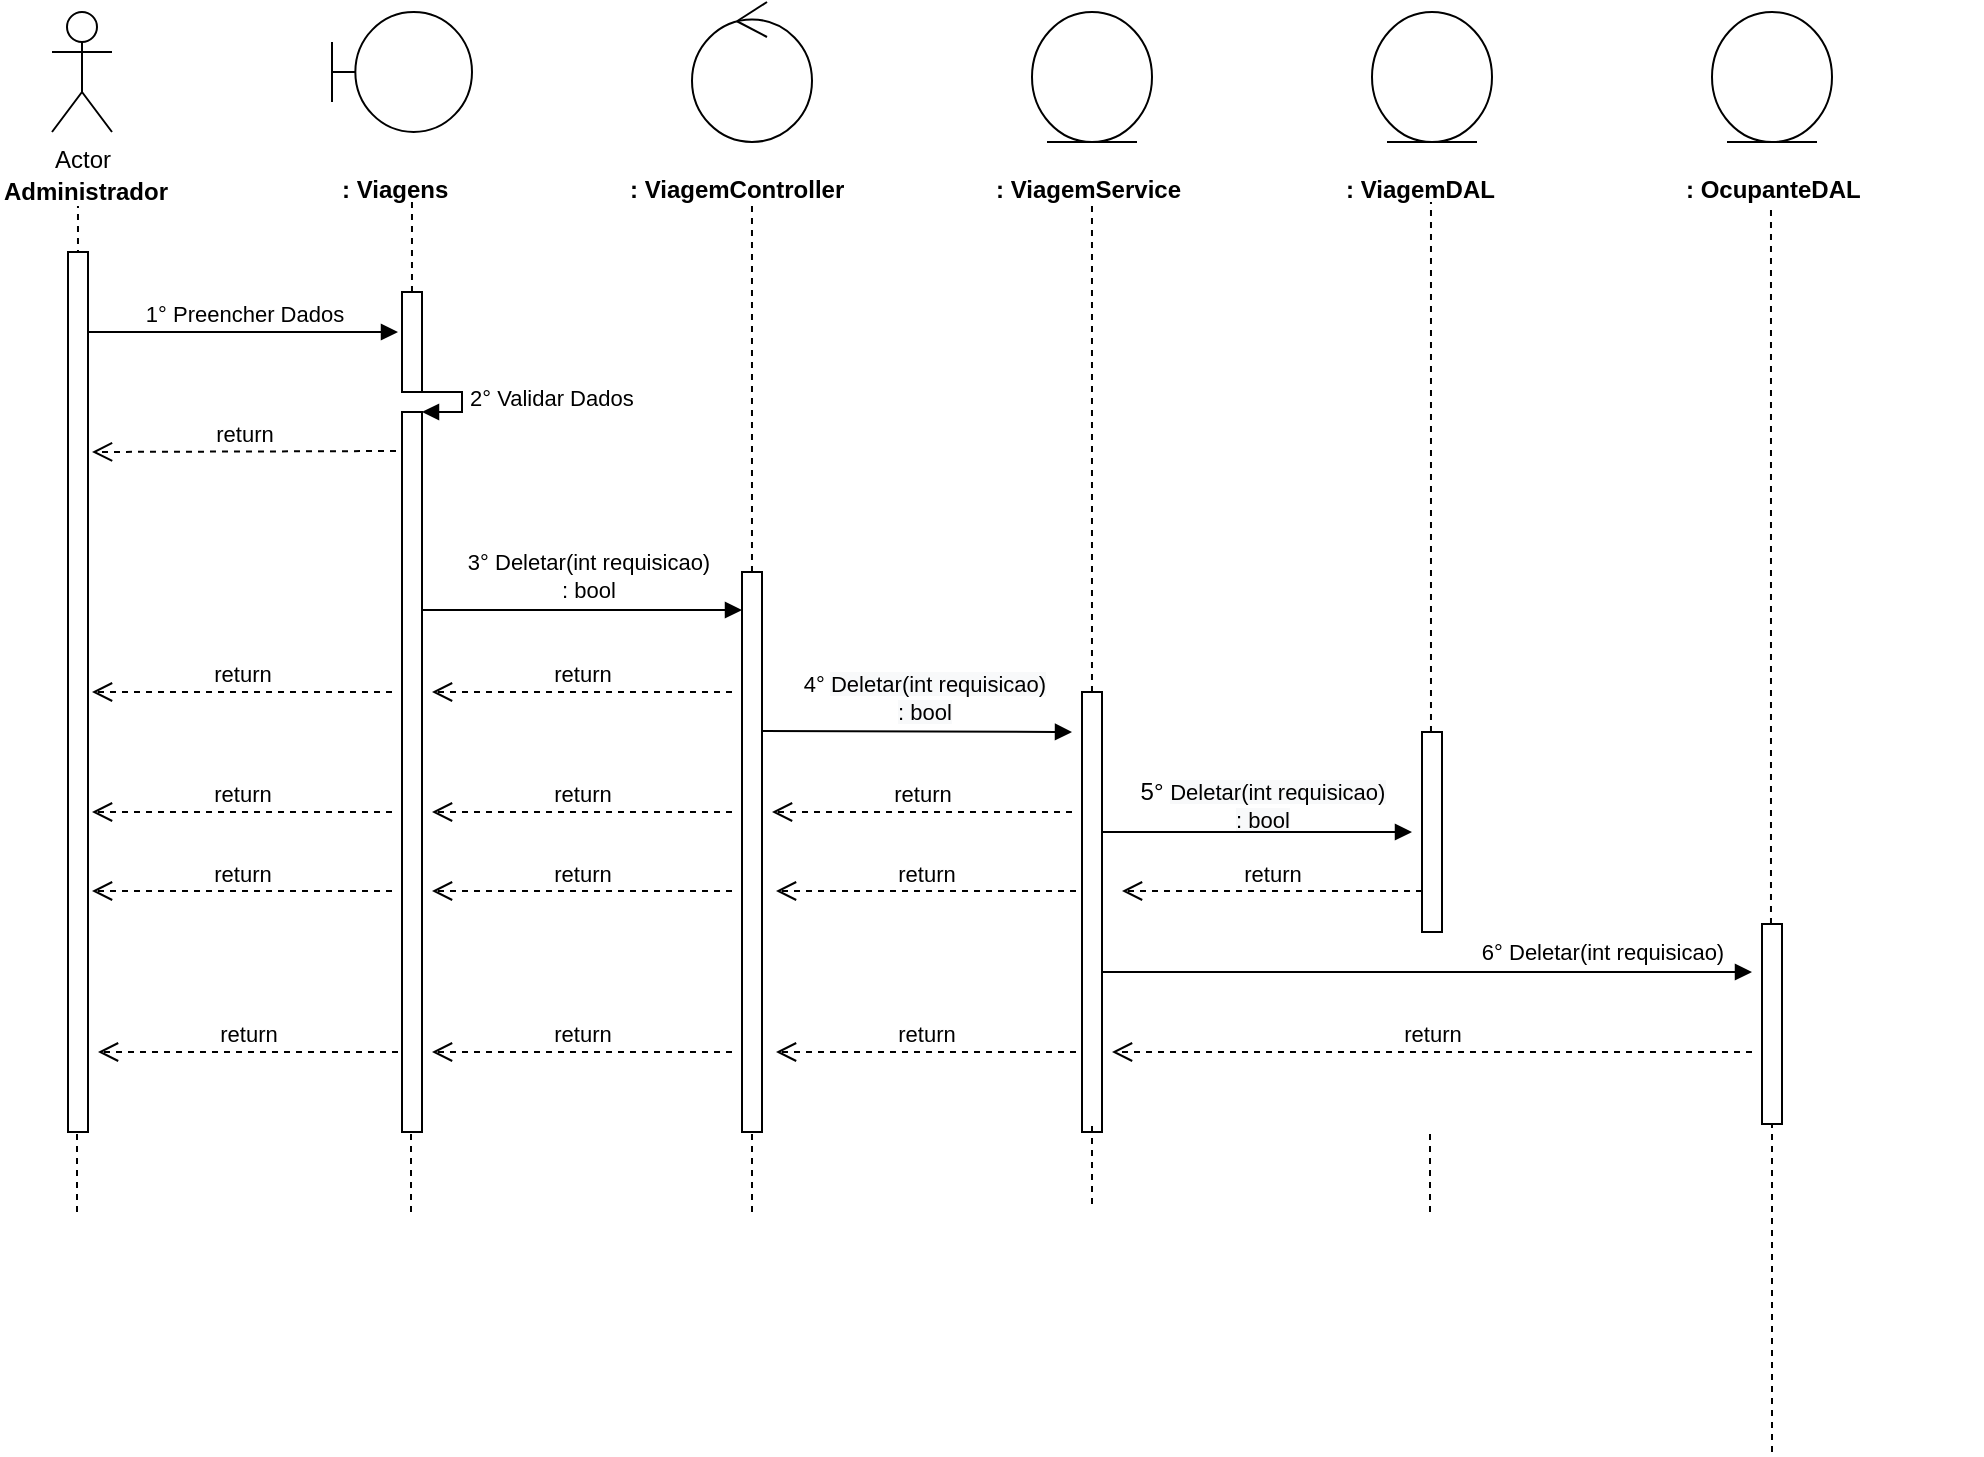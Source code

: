 <mxfile type="device" version="12.2.9" pages="1"><diagram id="5PIvMLJFDgbBGWH3Ssnq" name="Page-1"><mxGraphModel dx="1038" dy="599" grid="1" gridSize="10" guides="1" tooltips="1" connect="1" arrows="1" fold="1" page="1" pageScale="1" pageWidth="827" pageHeight="1169" math="0" shadow="0"><root><mxCell id="0"/><mxCell id="1" parent="0"/><mxCell id="0rl8sCd2smoYntP0GRUY-1" value="Actor" parent="1" style="shape=umlActor;verticalLabelPosition=bottom;labelBackgroundColor=#ffffff;verticalAlign=top;html=1;" vertex="1"><mxGeometry as="geometry" x="120" y="40" width="30" height="60"/></mxCell><mxCell id="0rl8sCd2smoYntP0GRUY-3" value="&lt;b&gt;Administrador&lt;/b&gt;" parent="1" style="text;html=1;resizable=0;points=[];autosize=1;align=left;verticalAlign=top;spacingTop=-4;" vertex="1"><mxGeometry as="geometry" x="94" y="120" width="100" height="20"/></mxCell><mxCell id="0rl8sCd2smoYntP0GRUY-4" value="" parent="1" style="endArrow=none;dashed=1;html=1;entryX=0.511;entryY=1.25;entryDx=0;entryDy=0;entryPerimeter=0;" edge="1"><mxGeometry as="geometry" width="50" height="50" relative="1"><mxPoint as="sourcePoint" x="133" y="480"/><mxPoint as="targetPoint" x="132.99" y="137"/></mxGeometry></mxCell><mxCell id="0rl8sCd2smoYntP0GRUY-8" value="" parent="1" style="shape=umlBoundary;whiteSpace=wrap;html=1;" vertex="1"><mxGeometry as="geometry" x="260" y="40" width="70" height="60"/></mxCell><mxCell id="0rl8sCd2smoYntP0GRUY-11" value="&lt;b&gt;: Viagens&lt;/b&gt;" parent="1" style="text;html=1;" vertex="1"><mxGeometry as="geometry" x="263" y="115" width="150" height="30"/></mxCell><mxCell id="0rl8sCd2smoYntP0GRUY-12" value="" parent="1" style="endArrow=none;dashed=1;html=1;entryX=0.511;entryY=1.25;entryDx=0;entryDy=0;entryPerimeter=0;" edge="1" source="0rl8sCd2smoYntP0GRUY-24"><mxGeometry as="geometry" width="50" height="50" relative="1"><mxPoint as="sourcePoint" x="300" y="480"/><mxPoint as="targetPoint" x="299.99" y="135"/></mxGeometry></mxCell><mxCell id="0rl8sCd2smoYntP0GRUY-13" value="" parent="1" style="ellipse;shape=umlControl;whiteSpace=wrap;html=1;" vertex="1"><mxGeometry as="geometry" x="440" y="35" width="60" height="70"/></mxCell><mxCell id="0rl8sCd2smoYntP0GRUY-14" value="&lt;b&gt;: ViagemController&lt;/b&gt;" parent="1" style="text;html=1;" vertex="1"><mxGeometry as="geometry" x="407" y="115" width="150" height="30"/></mxCell><mxCell id="0rl8sCd2smoYntP0GRUY-15" value="" parent="1" style="endArrow=none;dashed=1;html=1;entryX=0.511;entryY=1.25;entryDx=0;entryDy=0;entryPerimeter=0;" edge="1" source="0rl8sCd2smoYntP0GRUY-33"><mxGeometry as="geometry" width="50" height="50" relative="1"><mxPoint as="sourcePoint" x="470" y="480"/><mxPoint as="targetPoint" x="469.99" y="135"/></mxGeometry></mxCell><mxCell id="0rl8sCd2smoYntP0GRUY-16" value="" parent="1" style="ellipse;shape=umlEntity;whiteSpace=wrap;html=1;" vertex="1"><mxGeometry as="geometry" x="610" y="40" width="60" height="65"/></mxCell><mxCell id="0rl8sCd2smoYntP0GRUY-17" value="&lt;b&gt;: ViagemService&lt;/b&gt;" parent="1" style="text;html=1;" vertex="1"><mxGeometry as="geometry" x="590" y="115" width="150" height="30"/></mxCell><mxCell id="0rl8sCd2smoYntP0GRUY-18" value="" parent="1" style="ellipse;shape=umlEntity;whiteSpace=wrap;html=1;" vertex="1"><mxGeometry as="geometry" x="780" y="40" width="60" height="65"/></mxCell><mxCell id="0rl8sCd2smoYntP0GRUY-19" value="&lt;b&gt;: ViagemDAL&lt;/b&gt;" parent="1" style="text;html=1;" vertex="1"><mxGeometry as="geometry" x="765" y="115" width="150" height="30"/></mxCell><mxCell id="0rl8sCd2smoYntP0GRUY-20" value="" parent="1" style="endArrow=none;dashed=1;html=1;entryX=0.511;entryY=1.25;entryDx=0;entryDy=0;entryPerimeter=0;" edge="1" source="0rl8sCd2smoYntP0GRUY-40"><mxGeometry as="geometry" width="50" height="50" relative="1"><mxPoint as="sourcePoint" x="640" y="479"/><mxPoint as="targetPoint" x="639.99" y="134"/></mxGeometry></mxCell><mxCell id="0rl8sCd2smoYntP0GRUY-21" value="" parent="1" style="endArrow=none;dashed=1;html=1;entryX=0.511;entryY=1.25;entryDx=0;entryDy=0;entryPerimeter=0;" edge="1" source="0rl8sCd2smoYntP0GRUY-45"><mxGeometry as="geometry" width="50" height="50" relative="1"><mxPoint as="sourcePoint" x="809.5" y="480"/><mxPoint as="targetPoint" x="809.49" y="135"/></mxGeometry></mxCell><mxCell id="0rl8sCd2smoYntP0GRUY-22" value="1° Preencher Dados" parent="1" style="html=1;verticalAlign=bottom;endArrow=block;" edge="1" source="0rl8sCd2smoYntP0GRUY-37"><mxGeometry as="geometry" width="80" relative="1"><mxPoint as="sourcePoint" x="133" y="200"/><mxPoint as="targetPoint" x="293" y="200"/><mxPoint as="offset"/></mxGeometry></mxCell><mxCell id="0rl8sCd2smoYntP0GRUY-24" value="" parent="1" style="html=1;points=[];perimeter=orthogonalPerimeter;" vertex="1"><mxGeometry as="geometry" x="295" y="180" width="10" height="50"/></mxCell><mxCell id="0rl8sCd2smoYntP0GRUY-25" value="" parent="1" style="endArrow=none;dashed=1;html=1;entryX=0.511;entryY=1.25;entryDx=0;entryDy=0;entryPerimeter=0;" edge="1" source="0rl8sCd2smoYntP0GRUY-26" target="0rl8sCd2smoYntP0GRUY-24"><mxGeometry as="geometry" width="50" height="50" relative="1"><mxPoint as="sourcePoint" x="300" y="480"/><mxPoint as="targetPoint" x="299.99" y="135"/></mxGeometry></mxCell><mxCell id="0rl8sCd2smoYntP0GRUY-27" value="2° Validar Dados" parent="1" style="edgeStyle=orthogonalEdgeStyle;html=1;align=left;spacingLeft=2;endArrow=block;rounded=0;entryX=1;entryY=0;" edge="1" target="0rl8sCd2smoYntP0GRUY-26"><mxGeometry as="geometry" relative="1"><mxPoint as="sourcePoint" x="300" y="230"/><Array as="points"><mxPoint x="325" y="230"/></Array></mxGeometry></mxCell><mxCell id="0rl8sCd2smoYntP0GRUY-26" value="" parent="1" style="html=1;points=[];perimeter=orthogonalPerimeter;" vertex="1"><mxGeometry as="geometry" x="295" y="240" width="10" height="360"/></mxCell><mxCell id="0rl8sCd2smoYntP0GRUY-29" value="return" parent="1" style="html=1;verticalAlign=bottom;endArrow=open;dashed=1;endSize=8;" edge="1"><mxGeometry as="geometry" relative="1"><mxPoint as="sourcePoint" x="292" y="259.5"/><mxPoint as="targetPoint" x="140" y="260"/></mxGeometry></mxCell><mxCell id="0rl8sCd2smoYntP0GRUY-30" value="" parent="1" style="html=1;verticalAlign=bottom;endArrow=block;" edge="1"><mxGeometry as="geometry" width="80" relative="1"><mxPoint as="sourcePoint" x="305" y="339"/><mxPoint as="targetPoint" x="465" y="339"/></mxGeometry></mxCell><mxCell id="0rl8sCd2smoYntP0GRUY-31" value="&lt;div&gt;&lt;/div&gt;&lt;span style=&quot;font-size: 11px&quot;&gt;3° Deletar(int requisicao)&lt;br&gt;: bool&lt;/span&gt;" parent="1" style="text;html=1;resizable=0;points=[];autosize=1;align=center;verticalAlign=top;spacingTop=-4;" vertex="1"><mxGeometry as="geometry" x="318" y="305" width="140" height="30"/></mxCell><mxCell id="0rl8sCd2smoYntP0GRUY-33" value="" parent="1" style="html=1;points=[];perimeter=orthogonalPerimeter;" vertex="1"><mxGeometry as="geometry" x="465" y="320" width="10" height="280"/></mxCell><mxCell id="0rl8sCd2smoYntP0GRUY-35" value="return" parent="1" style="html=1;verticalAlign=bottom;endArrow=open;dashed=1;endSize=8;" edge="1"><mxGeometry as="geometry" relative="1"><mxPoint as="sourcePoint" x="460" y="380"/><mxPoint as="targetPoint" x="310" y="380"/></mxGeometry></mxCell><mxCell id="0rl8sCd2smoYntP0GRUY-36" value="return" parent="1" style="html=1;verticalAlign=bottom;endArrow=open;dashed=1;endSize=8;" edge="1"><mxGeometry as="geometry" relative="1"><mxPoint as="sourcePoint" x="290" y="380"/><mxPoint as="targetPoint" x="140" y="380"/></mxGeometry></mxCell><mxCell id="0rl8sCd2smoYntP0GRUY-37" value="" parent="1" style="html=1;points=[];perimeter=orthogonalPerimeter;" vertex="1"><mxGeometry as="geometry" x="128" y="160" width="10" height="440"/></mxCell><mxCell id="0rl8sCd2smoYntP0GRUY-39" value="" parent="1" style="html=1;verticalAlign=bottom;endArrow=block;" edge="1"><mxGeometry as="geometry" width="80" relative="1"><mxPoint as="sourcePoint" x="475" y="399.5"/><mxPoint as="targetPoint" x="630" y="400"/></mxGeometry></mxCell><mxCell id="0rl8sCd2smoYntP0GRUY-40" value="" parent="1" style="html=1;points=[];perimeter=orthogonalPerimeter;" vertex="1"><mxGeometry as="geometry" x="635" y="380" width="10" height="220"/></mxCell><mxCell id="0rl8sCd2smoYntP0GRUY-42" value="return" parent="1" style="html=1;verticalAlign=bottom;endArrow=open;dashed=1;endSize=8;" edge="1"><mxGeometry as="geometry" relative="1"><mxPoint as="sourcePoint" x="630" y="440"/><mxPoint as="targetPoint" x="480" y="440"/></mxGeometry></mxCell><mxCell id="0rl8sCd2smoYntP0GRUY-43" value="return" parent="1" style="html=1;verticalAlign=bottom;endArrow=open;dashed=1;endSize=8;" edge="1"><mxGeometry as="geometry" relative="1"><mxPoint as="sourcePoint" x="460" y="440"/><mxPoint as="targetPoint" x="310" y="440"/></mxGeometry></mxCell><mxCell id="0rl8sCd2smoYntP0GRUY-44" value="return" parent="1" style="html=1;verticalAlign=bottom;endArrow=open;dashed=1;endSize=8;" edge="1"><mxGeometry as="geometry" relative="1"><mxPoint as="sourcePoint" x="290" y="440"/><mxPoint as="targetPoint" x="140" y="440"/></mxGeometry></mxCell><mxCell id="0rl8sCd2smoYntP0GRUY-45" value="" parent="1" style="html=1;points=[];perimeter=orthogonalPerimeter;" vertex="1"><mxGeometry as="geometry" x="805" y="400" width="10" height="100"/></mxCell><mxCell id="0rl8sCd2smoYntP0GRUY-48" value="&lt;span style=&quot;text-align: left&quot;&gt;5° &lt;span style=&quot;display: inline ; float: none ; background-color: rgb(248 , 249 , 250) ; color: rgb(0 , 0 , 0) ; font-family: &amp;#34;helvetica&amp;#34; ; font-size: 11px ; font-style: normal ; font-variant: normal ; font-weight: 400 ; letter-spacing: normal ; text-align: center ; text-decoration: none ; text-indent: 0px ; text-transform: none ; white-space: nowrap ; word-spacing: 0px&quot;&gt;Deletar(int requisicao)&lt;/span&gt;&lt;br style=&quot;color: rgb(0 , 0 , 0) ; font-family: &amp;#34;helvetica&amp;#34; ; font-size: 11px ; font-style: normal ; font-variant: normal ; font-weight: 400 ; letter-spacing: normal ; text-align: center ; text-decoration: none ; text-indent: 0px ; text-transform: none ; white-space: nowrap ; word-spacing: 0px&quot;&gt;&lt;span style=&quot;display: inline ; float: none ; background-color: rgb(248 , 249 , 250) ; color: rgb(0 , 0 , 0) ; font-family: &amp;#34;helvetica&amp;#34; ; font-size: 11px ; font-style: normal ; font-variant: normal ; font-weight: 400 ; letter-spacing: normal ; text-align: center ; text-decoration: none ; text-indent: 0px ; text-transform: none ; white-space: nowrap ; word-spacing: 0px&quot;&gt;: bool&lt;/span&gt;&lt;/span&gt;" parent="1" style="text;html=1;resizable=0;points=[];autosize=1;align=center;verticalAlign=top;spacingTop=-4;" vertex="1"><mxGeometry as="geometry" x="655" y="420" width="140" height="30"/></mxCell><mxCell id="0rl8sCd2smoYntP0GRUY-49" value="" parent="1" style="html=1;verticalAlign=bottom;endArrow=block;" edge="1"><mxGeometry as="geometry" width="80" relative="1"><mxPoint as="sourcePoint" x="645" y="450"/><mxPoint as="targetPoint" x="800" y="450"/></mxGeometry></mxCell><mxCell id="0rl8sCd2smoYntP0GRUY-50" value="return" parent="1" style="html=1;verticalAlign=bottom;endArrow=open;dashed=1;endSize=8;" edge="1"><mxGeometry as="geometry" relative="1"><mxPoint as="sourcePoint" x="805" y="479.5"/><mxPoint as="targetPoint" x="655" y="479.5"/></mxGeometry></mxCell><mxCell id="0rl8sCd2smoYntP0GRUY-51" value="return" parent="1" style="html=1;verticalAlign=bottom;endArrow=open;dashed=1;endSize=8;" edge="1"><mxGeometry as="geometry" relative="1"><mxPoint as="sourcePoint" x="632" y="479.5"/><mxPoint as="targetPoint" x="482" y="479.5"/></mxGeometry></mxCell><mxCell id="0rl8sCd2smoYntP0GRUY-52" value="return" parent="1" style="html=1;verticalAlign=bottom;endArrow=open;dashed=1;endSize=8;" edge="1"><mxGeometry as="geometry" relative="1"><mxPoint as="sourcePoint" x="460" y="479.5"/><mxPoint as="targetPoint" x="310" y="479.5"/></mxGeometry></mxCell><mxCell id="0rl8sCd2smoYntP0GRUY-53" value="return" parent="1" style="html=1;verticalAlign=bottom;endArrow=open;dashed=1;endSize=8;" edge="1"><mxGeometry as="geometry" relative="1"><mxPoint as="sourcePoint" x="290" y="479.5"/><mxPoint as="targetPoint" x="140" y="479.5"/></mxGeometry></mxCell><mxCell id="0rl8sCd2smoYntP0GRUY-57" value="return" parent="1" style="html=1;verticalAlign=bottom;endArrow=open;dashed=1;endSize=8;" edge="1"><mxGeometry as="geometry" relative="1"><mxPoint as="sourcePoint" x="632" y="560"/><mxPoint as="targetPoint" x="482" y="560"/></mxGeometry></mxCell><mxCell id="0rl8sCd2smoYntP0GRUY-58" value="return" parent="1" style="html=1;verticalAlign=bottom;endArrow=open;dashed=1;endSize=8;" edge="1"><mxGeometry as="geometry" relative="1"><mxPoint as="sourcePoint" x="460" y="560"/><mxPoint as="targetPoint" x="310" y="560"/></mxGeometry></mxCell><mxCell id="0rl8sCd2smoYntP0GRUY-59" value="return" parent="1" style="html=1;verticalAlign=bottom;endArrow=open;dashed=1;endSize=8;" edge="1"><mxGeometry as="geometry" relative="1"><mxPoint as="sourcePoint" x="293" y="560"/><mxPoint as="targetPoint" x="143" y="560"/></mxGeometry></mxCell><mxCell id="0rl8sCd2smoYntP0GRUY-60" value="" parent="1" style="endArrow=none;dashed=1;html=1;" edge="1"><mxGeometry as="geometry" width="50" height="50" relative="1"><mxPoint as="sourcePoint" x="132.5" y="640"/><mxPoint as="targetPoint" x="132.5" y="600"/></mxGeometry></mxCell><mxCell id="0rl8sCd2smoYntP0GRUY-61" value="" parent="1" style="endArrow=none;dashed=1;html=1;" edge="1"><mxGeometry as="geometry" width="50" height="50" relative="1"><mxPoint as="sourcePoint" x="299.5" y="640"/><mxPoint as="targetPoint" x="299.5" y="600"/></mxGeometry></mxCell><mxCell id="0rl8sCd2smoYntP0GRUY-62" value="" parent="1" style="endArrow=none;dashed=1;html=1;" edge="1"><mxGeometry as="geometry" width="50" height="50" relative="1"><mxPoint as="sourcePoint" x="470" y="640"/><mxPoint as="targetPoint" x="470" y="600"/></mxGeometry></mxCell><mxCell id="0rl8sCd2smoYntP0GRUY-63" value="" parent="1" style="endArrow=none;dashed=1;html=1;" edge="1"><mxGeometry as="geometry" width="50" height="50" relative="1"><mxPoint as="sourcePoint" x="640" y="636"/><mxPoint as="targetPoint" x="640" y="596"/></mxGeometry></mxCell><mxCell id="0rl8sCd2smoYntP0GRUY-64" value="" parent="1" style="endArrow=none;dashed=1;html=1;" edge="1"><mxGeometry as="geometry" width="50" height="50" relative="1"><mxPoint as="sourcePoint" x="809" y="640"/><mxPoint as="targetPoint" x="809" y="600"/></mxGeometry></mxCell><mxCell id="72MRdmhC9TSm1KXuZgnh-1" value="&lt;div&gt;&lt;/div&gt;&lt;span style=&quot;font-size: 11px&quot;&gt;4° &lt;span style=&quot;display: inline ; float: none ; background-color: rgb(248 , 249 , 250) ; color: rgb(0 , 0 , 0) ; font-family: &amp;#34;helvetica&amp;#34; ; font-size: 11px ; font-style: normal ; font-variant: normal ; font-weight: 400 ; letter-spacing: normal ; text-align: center ; text-decoration: none ; text-indent: 0px ; text-transform: none ; white-space: nowrap ; word-spacing: 0px&quot;&gt;Deletar(int requisicao)&lt;/span&gt;&lt;br style=&quot;color: rgb(0 , 0 , 0) ; font-family: &amp;#34;helvetica&amp;#34; ; font-size: 11px ; font-style: normal ; font-variant: normal ; font-weight: 400 ; letter-spacing: normal ; text-align: center ; text-decoration: none ; text-indent: 0px ; text-transform: none ; white-space: nowrap ; word-spacing: 0px&quot;&gt;&lt;span style=&quot;display: inline ; float: none ; background-color: rgb(248 , 249 , 250) ; color: rgb(0 , 0 , 0) ; font-family: &amp;#34;helvetica&amp;#34; ; font-size: 11px ; font-style: normal ; font-variant: normal ; font-weight: 400 ; letter-spacing: normal ; text-align: center ; text-decoration: none ; text-indent: 0px ; text-transform: none ; white-space: nowrap ; word-spacing: 0px&quot;&gt;: bool&lt;/span&gt;&lt;/span&gt;" parent="1" style="text;html=1;resizable=0;points=[];autosize=1;align=center;verticalAlign=top;spacingTop=-4;" vertex="1"><mxGeometry as="geometry" x="486" y="366" width="140" height="30"/></mxCell><mxCell id="72MRdmhC9TSm1KXuZgnh-6" value="&lt;div&gt;&lt;/div&gt;&lt;span style=&quot;font-size: 11px&quot;&gt;6° Deletar(int requisicao)&lt;br&gt;&lt;/span&gt;" parent="1" style="text;html=1;resizable=0;points=[];autosize=1;align=center;verticalAlign=top;spacingTop=-4;" vertex="1"><mxGeometry as="geometry" x="825" y="500" width="140" height="20"/></mxCell><mxCell id="72MRdmhC9TSm1KXuZgnh-7" value="" parent="1" style="ellipse;shape=umlEntity;whiteSpace=wrap;html=1;" vertex="1"><mxGeometry as="geometry" x="950" y="40" width="60" height="65"/></mxCell><mxCell id="72MRdmhC9TSm1KXuZgnh-8" value="&lt;b&gt;: OcupanteDAL&lt;/b&gt;" parent="1" style="text;html=1;" vertex="1"><mxGeometry as="geometry" x="935" y="115" width="150" height="30"/></mxCell><mxCell id="72MRdmhC9TSm1KXuZgnh-9" value="" parent="1" style="endArrow=none;dashed=1;html=1;entryX=0.511;entryY=1.25;entryDx=0;entryDy=0;entryPerimeter=0;" edge="1" source="72MRdmhC9TSm1KXuZgnh-13"><mxGeometry as="geometry" width="50" height="50" relative="1"><mxPoint as="sourcePoint" x="979" y="640"/><mxPoint as="targetPoint" x="979.49" y="137"/></mxGeometry></mxCell><mxCell id="72MRdmhC9TSm1KXuZgnh-12" value="" parent="1" style="html=1;verticalAlign=bottom;endArrow=block;" edge="1"><mxGeometry as="geometry" width="80" relative="1"><mxPoint as="sourcePoint" x="645" y="520"/><mxPoint as="targetPoint" x="970" y="520"/></mxGeometry></mxCell><mxCell id="72MRdmhC9TSm1KXuZgnh-13" value="" parent="1" style="html=1;points=[];perimeter=orthogonalPerimeter;" vertex="1"><mxGeometry as="geometry" x="975" y="496" width="10" height="100"/></mxCell><mxCell id="72MRdmhC9TSm1KXuZgnh-15" value="return" parent="1" style="html=1;verticalAlign=bottom;endArrow=open;dashed=1;endSize=8;" edge="1"><mxGeometry as="geometry" relative="1"><mxPoint as="sourcePoint" x="970" y="560"/><mxPoint as="targetPoint" x="650" y="560"/></mxGeometry></mxCell><mxCell id="72MRdmhC9TSm1KXuZgnh-25" value="" parent="1" style="endArrow=none;dashed=1;html=1;" edge="1"><mxGeometry as="geometry" width="50" height="50" relative="1"><mxPoint as="sourcePoint" x="980" y="760"/><mxPoint as="targetPoint" x="980" y="596.0"/></mxGeometry></mxCell></root></mxGraphModel></diagram></mxfile>